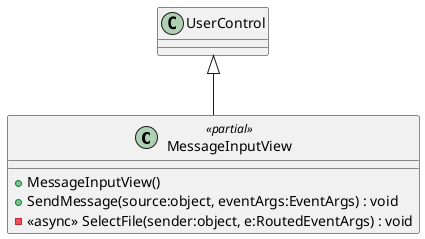 @startuml
class MessageInputView <<partial>> {
    + MessageInputView()
    + SendMessage(source:object, eventArgs:EventArgs) : void
    - <<async>> SelectFile(sender:object, e:RoutedEventArgs) : void
}
UserControl <|-- MessageInputView
@enduml
